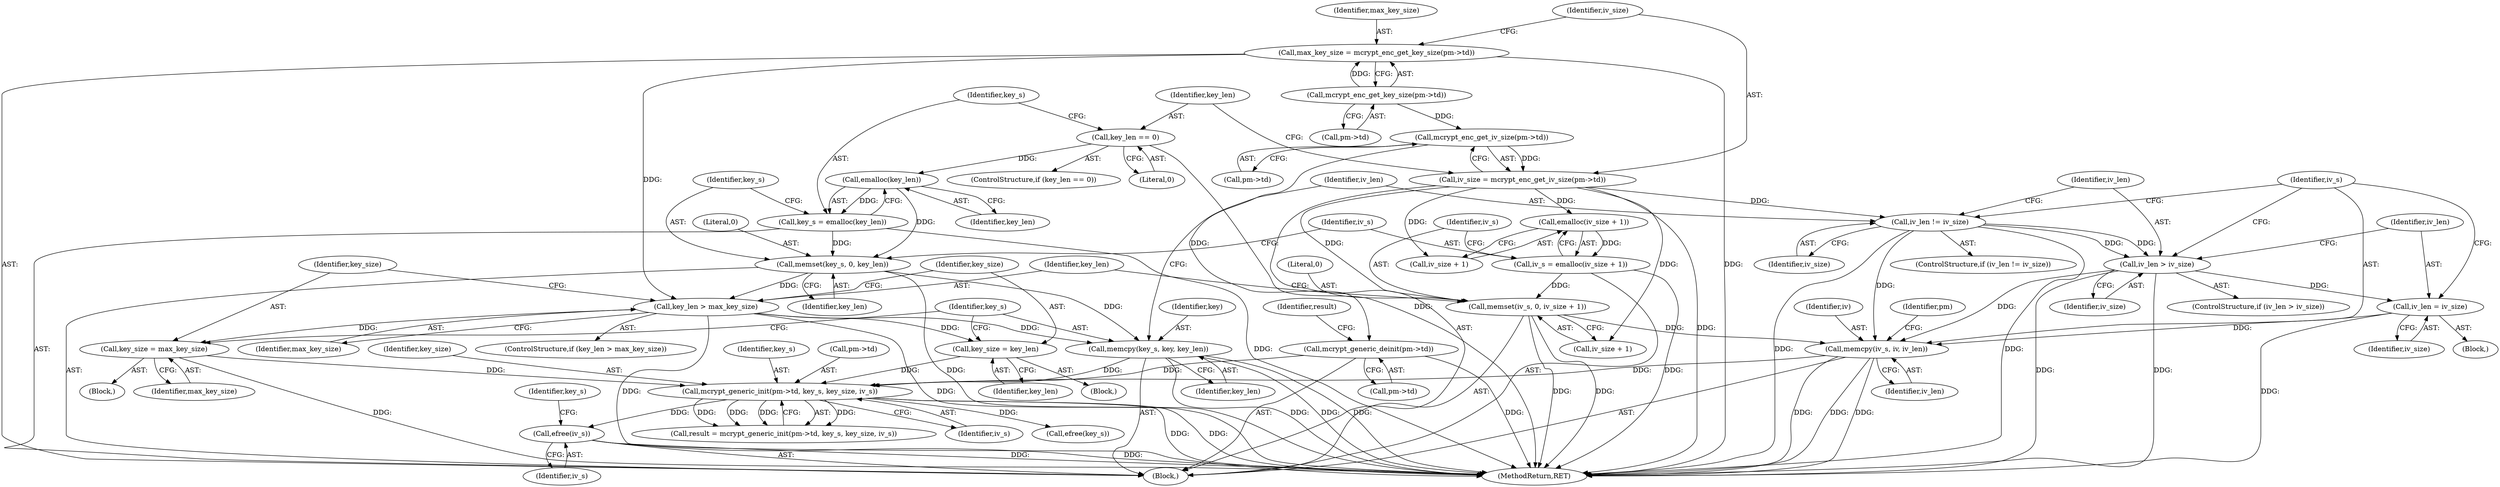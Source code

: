 digraph "0_php-src_6c5211a0cef0cc2854eaa387e0eb036e012904d0?w=1_0@API" {
"1000232" [label="(Call,efree(iv_s))"];
"1000198" [label="(Call,mcrypt_generic_init(pm->td, key_s, key_size, iv_s))"];
"1000192" [label="(Call,mcrypt_generic_deinit(pm->td))"];
"1000129" [label="(Call,mcrypt_enc_get_iv_size(pm->td))"];
"1000123" [label="(Call,mcrypt_enc_get_key_size(pm->td))"];
"1000171" [label="(Call,memcpy(key_s, key, key_len))"];
"1000142" [label="(Call,memset(key_s, 0, key_len))"];
"1000138" [label="(Call,key_s = emalloc(key_len))"];
"1000140" [label="(Call,emalloc(key_len))"];
"1000134" [label="(Call,key_len == 0)"];
"1000159" [label="(Call,key_len > max_key_size)"];
"1000121" [label="(Call,max_key_size = mcrypt_enc_get_key_size(pm->td))"];
"1000163" [label="(Call,key_size = max_key_size)"];
"1000168" [label="(Call,key_size = key_len)"];
"1000188" [label="(Call,memcpy(iv_s, iv, iv_len))"];
"1000152" [label="(Call,memset(iv_s, 0, iv_size + 1))"];
"1000146" [label="(Call,iv_s = emalloc(iv_size + 1))"];
"1000148" [label="(Call,emalloc(iv_size + 1))"];
"1000127" [label="(Call,iv_size = mcrypt_enc_get_iv_size(pm->td))"];
"1000181" [label="(Call,iv_len > iv_size)"];
"1000176" [label="(Call,iv_len != iv_size)"];
"1000185" [label="(Call,iv_len = iv_size)"];
"1000175" [label="(ControlStructure,if (iv_len != iv_size))"];
"1000154" [label="(Literal,0)"];
"1000141" [label="(Identifier,key_len)"];
"1000180" [label="(ControlStructure,if (iv_len > iv_size))"];
"1000162" [label="(Block,)"];
"1000142" [label="(Call,memset(key_s, 0, key_len))"];
"1000138" [label="(Call,key_s = emalloc(key_len))"];
"1000140" [label="(Call,emalloc(key_len))"];
"1000183" [label="(Identifier,iv_size)"];
"1000153" [label="(Identifier,iv_s)"];
"1000103" [label="(Block,)"];
"1000235" [label="(Identifier,key_s)"];
"1000168" [label="(Call,key_size = key_len)"];
"1000123" [label="(Call,mcrypt_enc_get_key_size(pm->td))"];
"1000163" [label="(Call,key_size = max_key_size)"];
"1000173" [label="(Identifier,key)"];
"1000155" [label="(Call,iv_size + 1)"];
"1000136" [label="(Literal,0)"];
"1000186" [label="(Identifier,iv_len)"];
"1000203" [label="(Identifier,key_size)"];
"1000161" [label="(Identifier,max_key_size)"];
"1000170" [label="(Identifier,key_len)"];
"1000129" [label="(Call,mcrypt_enc_get_iv_size(pm->td))"];
"1000135" [label="(Identifier,key_len)"];
"1000176" [label="(Call,iv_len != iv_size)"];
"1000177" [label="(Identifier,iv_len)"];
"1000172" [label="(Identifier,key_s)"];
"1000192" [label="(Call,mcrypt_generic_deinit(pm->td))"];
"1000233" [label="(Identifier,iv_s)"];
"1000164" [label="(Identifier,key_size)"];
"1000147" [label="(Identifier,iv_s)"];
"1000232" [label="(Call,efree(iv_s))"];
"1000174" [label="(Identifier,key_len)"];
"1000160" [label="(Identifier,key_len)"];
"1000169" [label="(Identifier,key_size)"];
"1000165" [label="(Identifier,max_key_size)"];
"1000185" [label="(Call,iv_len = iv_size)"];
"1000198" [label="(Call,mcrypt_generic_init(pm->td, key_s, key_size, iv_s))"];
"1000133" [label="(ControlStructure,if (key_len == 0))"];
"1000202" [label="(Identifier,key_s)"];
"1000134" [label="(Call,key_len == 0)"];
"1000197" [label="(Identifier,result)"];
"1000145" [label="(Identifier,key_len)"];
"1000149" [label="(Call,iv_size + 1)"];
"1000184" [label="(Block,)"];
"1000122" [label="(Identifier,max_key_size)"];
"1000193" [label="(Call,pm->td)"];
"1000128" [label="(Identifier,iv_size)"];
"1000189" [label="(Identifier,iv_s)"];
"1000152" [label="(Call,memset(iv_s, 0, iv_size + 1))"];
"1000187" [label="(Identifier,iv_size)"];
"1000196" [label="(Call,result = mcrypt_generic_init(pm->td, key_s, key_size, iv_s))"];
"1000199" [label="(Call,pm->td)"];
"1000178" [label="(Identifier,iv_size)"];
"1000158" [label="(ControlStructure,if (key_len > max_key_size))"];
"1000139" [label="(Identifier,key_s)"];
"1000167" [label="(Block,)"];
"1000204" [label="(Identifier,iv_s)"];
"1000236" [label="(MethodReturn,RET)"];
"1000127" [label="(Call,iv_size = mcrypt_enc_get_iv_size(pm->td))"];
"1000234" [label="(Call,efree(key_s))"];
"1000191" [label="(Identifier,iv_len)"];
"1000148" [label="(Call,emalloc(iv_size + 1))"];
"1000171" [label="(Call,memcpy(key_s, key, key_len))"];
"1000146" [label="(Call,iv_s = emalloc(iv_size + 1))"];
"1000188" [label="(Call,memcpy(iv_s, iv, iv_len))"];
"1000130" [label="(Call,pm->td)"];
"1000159" [label="(Call,key_len > max_key_size)"];
"1000143" [label="(Identifier,key_s)"];
"1000181" [label="(Call,iv_len > iv_size)"];
"1000121" [label="(Call,max_key_size = mcrypt_enc_get_key_size(pm->td))"];
"1000182" [label="(Identifier,iv_len)"];
"1000194" [label="(Identifier,pm)"];
"1000190" [label="(Identifier,iv)"];
"1000124" [label="(Call,pm->td)"];
"1000144" [label="(Literal,0)"];
"1000232" -> "1000103"  [label="AST: "];
"1000232" -> "1000233"  [label="CFG: "];
"1000233" -> "1000232"  [label="AST: "];
"1000235" -> "1000232"  [label="CFG: "];
"1000232" -> "1000236"  [label="DDG: "];
"1000232" -> "1000236"  [label="DDG: "];
"1000198" -> "1000232"  [label="DDG: "];
"1000198" -> "1000196"  [label="AST: "];
"1000198" -> "1000204"  [label="CFG: "];
"1000199" -> "1000198"  [label="AST: "];
"1000202" -> "1000198"  [label="AST: "];
"1000203" -> "1000198"  [label="AST: "];
"1000204" -> "1000198"  [label="AST: "];
"1000196" -> "1000198"  [label="CFG: "];
"1000198" -> "1000236"  [label="DDG: "];
"1000198" -> "1000236"  [label="DDG: "];
"1000198" -> "1000196"  [label="DDG: "];
"1000198" -> "1000196"  [label="DDG: "];
"1000198" -> "1000196"  [label="DDG: "];
"1000198" -> "1000196"  [label="DDG: "];
"1000192" -> "1000198"  [label="DDG: "];
"1000171" -> "1000198"  [label="DDG: "];
"1000163" -> "1000198"  [label="DDG: "];
"1000168" -> "1000198"  [label="DDG: "];
"1000188" -> "1000198"  [label="DDG: "];
"1000198" -> "1000234"  [label="DDG: "];
"1000192" -> "1000103"  [label="AST: "];
"1000192" -> "1000193"  [label="CFG: "];
"1000193" -> "1000192"  [label="AST: "];
"1000197" -> "1000192"  [label="CFG: "];
"1000192" -> "1000236"  [label="DDG: "];
"1000129" -> "1000192"  [label="DDG: "];
"1000129" -> "1000127"  [label="AST: "];
"1000129" -> "1000130"  [label="CFG: "];
"1000130" -> "1000129"  [label="AST: "];
"1000127" -> "1000129"  [label="CFG: "];
"1000129" -> "1000127"  [label="DDG: "];
"1000123" -> "1000129"  [label="DDG: "];
"1000123" -> "1000121"  [label="AST: "];
"1000123" -> "1000124"  [label="CFG: "];
"1000124" -> "1000123"  [label="AST: "];
"1000121" -> "1000123"  [label="CFG: "];
"1000123" -> "1000121"  [label="DDG: "];
"1000171" -> "1000103"  [label="AST: "];
"1000171" -> "1000174"  [label="CFG: "];
"1000172" -> "1000171"  [label="AST: "];
"1000173" -> "1000171"  [label="AST: "];
"1000174" -> "1000171"  [label="AST: "];
"1000177" -> "1000171"  [label="CFG: "];
"1000171" -> "1000236"  [label="DDG: "];
"1000171" -> "1000236"  [label="DDG: "];
"1000171" -> "1000236"  [label="DDG: "];
"1000142" -> "1000171"  [label="DDG: "];
"1000159" -> "1000171"  [label="DDG: "];
"1000142" -> "1000103"  [label="AST: "];
"1000142" -> "1000145"  [label="CFG: "];
"1000143" -> "1000142"  [label="AST: "];
"1000144" -> "1000142"  [label="AST: "];
"1000145" -> "1000142"  [label="AST: "];
"1000147" -> "1000142"  [label="CFG: "];
"1000142" -> "1000236"  [label="DDG: "];
"1000138" -> "1000142"  [label="DDG: "];
"1000140" -> "1000142"  [label="DDG: "];
"1000142" -> "1000159"  [label="DDG: "];
"1000138" -> "1000103"  [label="AST: "];
"1000138" -> "1000140"  [label="CFG: "];
"1000139" -> "1000138"  [label="AST: "];
"1000140" -> "1000138"  [label="AST: "];
"1000143" -> "1000138"  [label="CFG: "];
"1000138" -> "1000236"  [label="DDG: "];
"1000140" -> "1000138"  [label="DDG: "];
"1000140" -> "1000141"  [label="CFG: "];
"1000141" -> "1000140"  [label="AST: "];
"1000134" -> "1000140"  [label="DDG: "];
"1000134" -> "1000133"  [label="AST: "];
"1000134" -> "1000136"  [label="CFG: "];
"1000135" -> "1000134"  [label="AST: "];
"1000136" -> "1000134"  [label="AST: "];
"1000139" -> "1000134"  [label="CFG: "];
"1000134" -> "1000236"  [label="DDG: "];
"1000159" -> "1000158"  [label="AST: "];
"1000159" -> "1000161"  [label="CFG: "];
"1000160" -> "1000159"  [label="AST: "];
"1000161" -> "1000159"  [label="AST: "];
"1000164" -> "1000159"  [label="CFG: "];
"1000169" -> "1000159"  [label="CFG: "];
"1000159" -> "1000236"  [label="DDG: "];
"1000159" -> "1000236"  [label="DDG: "];
"1000121" -> "1000159"  [label="DDG: "];
"1000159" -> "1000163"  [label="DDG: "];
"1000159" -> "1000168"  [label="DDG: "];
"1000121" -> "1000103"  [label="AST: "];
"1000122" -> "1000121"  [label="AST: "];
"1000128" -> "1000121"  [label="CFG: "];
"1000121" -> "1000236"  [label="DDG: "];
"1000163" -> "1000162"  [label="AST: "];
"1000163" -> "1000165"  [label="CFG: "];
"1000164" -> "1000163"  [label="AST: "];
"1000165" -> "1000163"  [label="AST: "];
"1000172" -> "1000163"  [label="CFG: "];
"1000163" -> "1000236"  [label="DDG: "];
"1000168" -> "1000167"  [label="AST: "];
"1000168" -> "1000170"  [label="CFG: "];
"1000169" -> "1000168"  [label="AST: "];
"1000170" -> "1000168"  [label="AST: "];
"1000172" -> "1000168"  [label="CFG: "];
"1000188" -> "1000103"  [label="AST: "];
"1000188" -> "1000191"  [label="CFG: "];
"1000189" -> "1000188"  [label="AST: "];
"1000190" -> "1000188"  [label="AST: "];
"1000191" -> "1000188"  [label="AST: "];
"1000194" -> "1000188"  [label="CFG: "];
"1000188" -> "1000236"  [label="DDG: "];
"1000188" -> "1000236"  [label="DDG: "];
"1000188" -> "1000236"  [label="DDG: "];
"1000152" -> "1000188"  [label="DDG: "];
"1000181" -> "1000188"  [label="DDG: "];
"1000185" -> "1000188"  [label="DDG: "];
"1000176" -> "1000188"  [label="DDG: "];
"1000152" -> "1000103"  [label="AST: "];
"1000152" -> "1000155"  [label="CFG: "];
"1000153" -> "1000152"  [label="AST: "];
"1000154" -> "1000152"  [label="AST: "];
"1000155" -> "1000152"  [label="AST: "];
"1000160" -> "1000152"  [label="CFG: "];
"1000152" -> "1000236"  [label="DDG: "];
"1000152" -> "1000236"  [label="DDG: "];
"1000146" -> "1000152"  [label="DDG: "];
"1000127" -> "1000152"  [label="DDG: "];
"1000146" -> "1000103"  [label="AST: "];
"1000146" -> "1000148"  [label="CFG: "];
"1000147" -> "1000146"  [label="AST: "];
"1000148" -> "1000146"  [label="AST: "];
"1000153" -> "1000146"  [label="CFG: "];
"1000146" -> "1000236"  [label="DDG: "];
"1000148" -> "1000146"  [label="DDG: "];
"1000148" -> "1000149"  [label="CFG: "];
"1000149" -> "1000148"  [label="AST: "];
"1000127" -> "1000148"  [label="DDG: "];
"1000127" -> "1000103"  [label="AST: "];
"1000128" -> "1000127"  [label="AST: "];
"1000135" -> "1000127"  [label="CFG: "];
"1000127" -> "1000236"  [label="DDG: "];
"1000127" -> "1000149"  [label="DDG: "];
"1000127" -> "1000155"  [label="DDG: "];
"1000127" -> "1000176"  [label="DDG: "];
"1000181" -> "1000180"  [label="AST: "];
"1000181" -> "1000183"  [label="CFG: "];
"1000182" -> "1000181"  [label="AST: "];
"1000183" -> "1000181"  [label="AST: "];
"1000186" -> "1000181"  [label="CFG: "];
"1000189" -> "1000181"  [label="CFG: "];
"1000181" -> "1000236"  [label="DDG: "];
"1000181" -> "1000236"  [label="DDG: "];
"1000176" -> "1000181"  [label="DDG: "];
"1000176" -> "1000181"  [label="DDG: "];
"1000181" -> "1000185"  [label="DDG: "];
"1000176" -> "1000175"  [label="AST: "];
"1000176" -> "1000178"  [label="CFG: "];
"1000177" -> "1000176"  [label="AST: "];
"1000178" -> "1000176"  [label="AST: "];
"1000182" -> "1000176"  [label="CFG: "];
"1000189" -> "1000176"  [label="CFG: "];
"1000176" -> "1000236"  [label="DDG: "];
"1000176" -> "1000236"  [label="DDG: "];
"1000185" -> "1000184"  [label="AST: "];
"1000185" -> "1000187"  [label="CFG: "];
"1000186" -> "1000185"  [label="AST: "];
"1000187" -> "1000185"  [label="AST: "];
"1000189" -> "1000185"  [label="CFG: "];
"1000185" -> "1000236"  [label="DDG: "];
}
